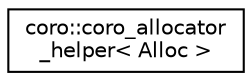 digraph "Graphical Class Hierarchy"
{
 // LATEX_PDF_SIZE
  edge [fontname="Helvetica",fontsize="10",labelfontname="Helvetica",labelfontsize="10"];
  node [fontname="Helvetica",fontsize="10",shape=record];
  rankdir="LR";
  Node0 [label="coro::coro_allocator\l_helper\< Alloc \>",height=0.2,width=0.4,color="black", fillcolor="white", style="filled",URL="$classcoro_1_1coro__allocator__helper.html",tooltip="inherit this class to include coro_allocator into your promise_type"];
}
